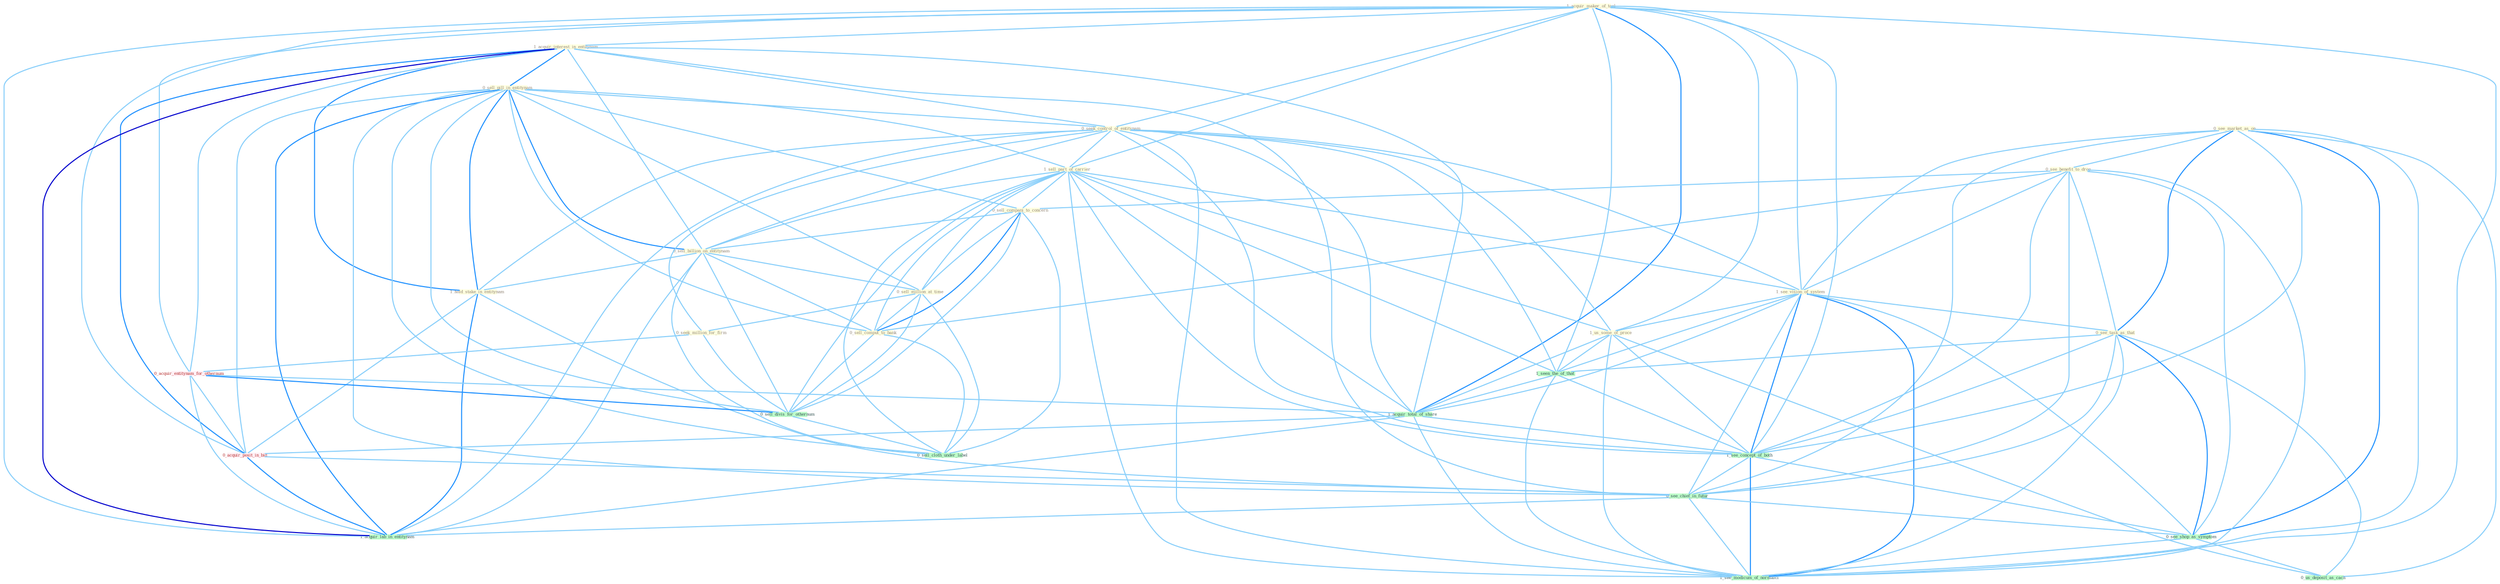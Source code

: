 Graph G{ 
    node
    [shape=polygon,style=filled,width=.5,height=.06,color="#BDFCC9",fixedsize=true,fontsize=4,
    fontcolor="#2f4f4f"];
    {node
    [color="#ffffe0", fontcolor="#8b7d6b"] "1_acquir_maker_of_tool " "1_acquir_interest_in_entitynam " "0_see_market_as_on " "0_sell_pill_in_entitynam " "0_see_benefit_to_drop " "0_seek_control_of_entitynam " "1_sell_part_of_carrier " "1_see_vision_of_system " "0_sell_compani_to_concern " "1_us_some_of_proce " "0_sell_billion_on_entitynam " "0_sell_million_at_time " "0_sell_comput_to_bank " "1_hold_stake_in_entitynam " "0_seek_million_for_firm " "0_see_task_as_that "}
{node [color="#fff0f5", fontcolor="#b22222"] "0_acquir_entitynam_for_othernum " "0_acquir_posit_in_bid "}
edge [color="#B0E2FF"];

	"1_acquir_maker_of_tool " -- "1_acquir_interest_in_entitynam " [w="1", color="#87cefa" ];
	"1_acquir_maker_of_tool " -- "0_seek_control_of_entitynam " [w="1", color="#87cefa" ];
	"1_acquir_maker_of_tool " -- "1_sell_part_of_carrier " [w="1", color="#87cefa" ];
	"1_acquir_maker_of_tool " -- "1_see_vision_of_system " [w="1", color="#87cefa" ];
	"1_acquir_maker_of_tool " -- "1_us_some_of_proce " [w="1", color="#87cefa" ];
	"1_acquir_maker_of_tool " -- "0_acquir_entitynam_for_othernum " [w="1", color="#87cefa" ];
	"1_acquir_maker_of_tool " -- "1_seen_the_of_that " [w="1", color="#87cefa" ];
	"1_acquir_maker_of_tool " -- "1_acquir_total_of_share " [w="2", color="#1e90ff" , len=0.8];
	"1_acquir_maker_of_tool " -- "0_acquir_posit_in_bid " [w="1", color="#87cefa" ];
	"1_acquir_maker_of_tool " -- "1_see_concept_of_both " [w="1", color="#87cefa" ];
	"1_acquir_maker_of_tool " -- "1_acquir_lab_in_entitynam " [w="1", color="#87cefa" ];
	"1_acquir_maker_of_tool " -- "1_see_modicum_of_normalci " [w="1", color="#87cefa" ];
	"1_acquir_interest_in_entitynam " -- "0_sell_pill_in_entitynam " [w="2", color="#1e90ff" , len=0.8];
	"1_acquir_interest_in_entitynam " -- "0_seek_control_of_entitynam " [w="1", color="#87cefa" ];
	"1_acquir_interest_in_entitynam " -- "0_sell_billion_on_entitynam " [w="1", color="#87cefa" ];
	"1_acquir_interest_in_entitynam " -- "1_hold_stake_in_entitynam " [w="2", color="#1e90ff" , len=0.8];
	"1_acquir_interest_in_entitynam " -- "0_acquir_entitynam_for_othernum " [w="1", color="#87cefa" ];
	"1_acquir_interest_in_entitynam " -- "1_acquir_total_of_share " [w="1", color="#87cefa" ];
	"1_acquir_interest_in_entitynam " -- "0_acquir_posit_in_bid " [w="2", color="#1e90ff" , len=0.8];
	"1_acquir_interest_in_entitynam " -- "0_see_chief_in_futur " [w="1", color="#87cefa" ];
	"1_acquir_interest_in_entitynam " -- "1_acquir_lab_in_entitynam " [w="3", color="#0000cd" , len=0.6];
	"0_see_market_as_on " -- "0_see_benefit_to_drop " [w="1", color="#87cefa" ];
	"0_see_market_as_on " -- "1_see_vision_of_system " [w="1", color="#87cefa" ];
	"0_see_market_as_on " -- "0_see_task_as_that " [w="2", color="#1e90ff" , len=0.8];
	"0_see_market_as_on " -- "1_see_concept_of_both " [w="1", color="#87cefa" ];
	"0_see_market_as_on " -- "0_see_chief_in_futur " [w="1", color="#87cefa" ];
	"0_see_market_as_on " -- "0_see_shop_as_symptom " [w="2", color="#1e90ff" , len=0.8];
	"0_see_market_as_on " -- "0_us_deposit_as_cach " [w="1", color="#87cefa" ];
	"0_see_market_as_on " -- "1_see_modicum_of_normalci " [w="1", color="#87cefa" ];
	"0_sell_pill_in_entitynam " -- "0_seek_control_of_entitynam " [w="1", color="#87cefa" ];
	"0_sell_pill_in_entitynam " -- "1_sell_part_of_carrier " [w="1", color="#87cefa" ];
	"0_sell_pill_in_entitynam " -- "0_sell_compani_to_concern " [w="1", color="#87cefa" ];
	"0_sell_pill_in_entitynam " -- "0_sell_billion_on_entitynam " [w="2", color="#1e90ff" , len=0.8];
	"0_sell_pill_in_entitynam " -- "0_sell_million_at_time " [w="1", color="#87cefa" ];
	"0_sell_pill_in_entitynam " -- "0_sell_comput_to_bank " [w="1", color="#87cefa" ];
	"0_sell_pill_in_entitynam " -- "1_hold_stake_in_entitynam " [w="2", color="#1e90ff" , len=0.8];
	"0_sell_pill_in_entitynam " -- "0_sell_divis_for_othernum " [w="1", color="#87cefa" ];
	"0_sell_pill_in_entitynam " -- "0_sell_cloth_under_label " [w="1", color="#87cefa" ];
	"0_sell_pill_in_entitynam " -- "0_acquir_posit_in_bid " [w="1", color="#87cefa" ];
	"0_sell_pill_in_entitynam " -- "0_see_chief_in_futur " [w="1", color="#87cefa" ];
	"0_sell_pill_in_entitynam " -- "1_acquir_lab_in_entitynam " [w="2", color="#1e90ff" , len=0.8];
	"0_see_benefit_to_drop " -- "1_see_vision_of_system " [w="1", color="#87cefa" ];
	"0_see_benefit_to_drop " -- "0_sell_compani_to_concern " [w="1", color="#87cefa" ];
	"0_see_benefit_to_drop " -- "0_sell_comput_to_bank " [w="1", color="#87cefa" ];
	"0_see_benefit_to_drop " -- "0_see_task_as_that " [w="1", color="#87cefa" ];
	"0_see_benefit_to_drop " -- "1_see_concept_of_both " [w="1", color="#87cefa" ];
	"0_see_benefit_to_drop " -- "0_see_chief_in_futur " [w="1", color="#87cefa" ];
	"0_see_benefit_to_drop " -- "0_see_shop_as_symptom " [w="1", color="#87cefa" ];
	"0_see_benefit_to_drop " -- "1_see_modicum_of_normalci " [w="1", color="#87cefa" ];
	"0_seek_control_of_entitynam " -- "1_sell_part_of_carrier " [w="1", color="#87cefa" ];
	"0_seek_control_of_entitynam " -- "1_see_vision_of_system " [w="1", color="#87cefa" ];
	"0_seek_control_of_entitynam " -- "1_us_some_of_proce " [w="1", color="#87cefa" ];
	"0_seek_control_of_entitynam " -- "0_sell_billion_on_entitynam " [w="1", color="#87cefa" ];
	"0_seek_control_of_entitynam " -- "1_hold_stake_in_entitynam " [w="1", color="#87cefa" ];
	"0_seek_control_of_entitynam " -- "0_seek_million_for_firm " [w="1", color="#87cefa" ];
	"0_seek_control_of_entitynam " -- "1_seen_the_of_that " [w="1", color="#87cefa" ];
	"0_seek_control_of_entitynam " -- "1_acquir_total_of_share " [w="1", color="#87cefa" ];
	"0_seek_control_of_entitynam " -- "1_see_concept_of_both " [w="1", color="#87cefa" ];
	"0_seek_control_of_entitynam " -- "1_acquir_lab_in_entitynam " [w="1", color="#87cefa" ];
	"0_seek_control_of_entitynam " -- "1_see_modicum_of_normalci " [w="1", color="#87cefa" ];
	"1_sell_part_of_carrier " -- "1_see_vision_of_system " [w="1", color="#87cefa" ];
	"1_sell_part_of_carrier " -- "0_sell_compani_to_concern " [w="1", color="#87cefa" ];
	"1_sell_part_of_carrier " -- "1_us_some_of_proce " [w="1", color="#87cefa" ];
	"1_sell_part_of_carrier " -- "0_sell_billion_on_entitynam " [w="1", color="#87cefa" ];
	"1_sell_part_of_carrier " -- "0_sell_million_at_time " [w="1", color="#87cefa" ];
	"1_sell_part_of_carrier " -- "0_sell_comput_to_bank " [w="1", color="#87cefa" ];
	"1_sell_part_of_carrier " -- "1_seen_the_of_that " [w="1", color="#87cefa" ];
	"1_sell_part_of_carrier " -- "0_sell_divis_for_othernum " [w="1", color="#87cefa" ];
	"1_sell_part_of_carrier " -- "1_acquir_total_of_share " [w="1", color="#87cefa" ];
	"1_sell_part_of_carrier " -- "0_sell_cloth_under_label " [w="1", color="#87cefa" ];
	"1_sell_part_of_carrier " -- "1_see_concept_of_both " [w="1", color="#87cefa" ];
	"1_sell_part_of_carrier " -- "1_see_modicum_of_normalci " [w="1", color="#87cefa" ];
	"1_see_vision_of_system " -- "1_us_some_of_proce " [w="1", color="#87cefa" ];
	"1_see_vision_of_system " -- "0_see_task_as_that " [w="1", color="#87cefa" ];
	"1_see_vision_of_system " -- "1_seen_the_of_that " [w="1", color="#87cefa" ];
	"1_see_vision_of_system " -- "1_acquir_total_of_share " [w="1", color="#87cefa" ];
	"1_see_vision_of_system " -- "1_see_concept_of_both " [w="2", color="#1e90ff" , len=0.8];
	"1_see_vision_of_system " -- "0_see_chief_in_futur " [w="1", color="#87cefa" ];
	"1_see_vision_of_system " -- "0_see_shop_as_symptom " [w="1", color="#87cefa" ];
	"1_see_vision_of_system " -- "1_see_modicum_of_normalci " [w="2", color="#1e90ff" , len=0.8];
	"0_sell_compani_to_concern " -- "0_sell_billion_on_entitynam " [w="1", color="#87cefa" ];
	"0_sell_compani_to_concern " -- "0_sell_million_at_time " [w="1", color="#87cefa" ];
	"0_sell_compani_to_concern " -- "0_sell_comput_to_bank " [w="2", color="#1e90ff" , len=0.8];
	"0_sell_compani_to_concern " -- "0_sell_divis_for_othernum " [w="1", color="#87cefa" ];
	"0_sell_compani_to_concern " -- "0_sell_cloth_under_label " [w="1", color="#87cefa" ];
	"1_us_some_of_proce " -- "1_seen_the_of_that " [w="1", color="#87cefa" ];
	"1_us_some_of_proce " -- "1_acquir_total_of_share " [w="1", color="#87cefa" ];
	"1_us_some_of_proce " -- "1_see_concept_of_both " [w="1", color="#87cefa" ];
	"1_us_some_of_proce " -- "0_us_deposit_as_cach " [w="1", color="#87cefa" ];
	"1_us_some_of_proce " -- "1_see_modicum_of_normalci " [w="1", color="#87cefa" ];
	"0_sell_billion_on_entitynam " -- "0_sell_million_at_time " [w="1", color="#87cefa" ];
	"0_sell_billion_on_entitynam " -- "0_sell_comput_to_bank " [w="1", color="#87cefa" ];
	"0_sell_billion_on_entitynam " -- "1_hold_stake_in_entitynam " [w="1", color="#87cefa" ];
	"0_sell_billion_on_entitynam " -- "0_sell_divis_for_othernum " [w="1", color="#87cefa" ];
	"0_sell_billion_on_entitynam " -- "0_sell_cloth_under_label " [w="1", color="#87cefa" ];
	"0_sell_billion_on_entitynam " -- "1_acquir_lab_in_entitynam " [w="1", color="#87cefa" ];
	"0_sell_million_at_time " -- "0_sell_comput_to_bank " [w="1", color="#87cefa" ];
	"0_sell_million_at_time " -- "0_seek_million_for_firm " [w="1", color="#87cefa" ];
	"0_sell_million_at_time " -- "0_sell_divis_for_othernum " [w="1", color="#87cefa" ];
	"0_sell_million_at_time " -- "0_sell_cloth_under_label " [w="1", color="#87cefa" ];
	"0_sell_comput_to_bank " -- "0_sell_divis_for_othernum " [w="1", color="#87cefa" ];
	"0_sell_comput_to_bank " -- "0_sell_cloth_under_label " [w="1", color="#87cefa" ];
	"1_hold_stake_in_entitynam " -- "0_acquir_posit_in_bid " [w="1", color="#87cefa" ];
	"1_hold_stake_in_entitynam " -- "0_see_chief_in_futur " [w="1", color="#87cefa" ];
	"1_hold_stake_in_entitynam " -- "1_acquir_lab_in_entitynam " [w="2", color="#1e90ff" , len=0.8];
	"0_seek_million_for_firm " -- "0_acquir_entitynam_for_othernum " [w="1", color="#87cefa" ];
	"0_seek_million_for_firm " -- "0_sell_divis_for_othernum " [w="1", color="#87cefa" ];
	"0_see_task_as_that " -- "1_seen_the_of_that " [w="1", color="#87cefa" ];
	"0_see_task_as_that " -- "1_see_concept_of_both " [w="1", color="#87cefa" ];
	"0_see_task_as_that " -- "0_see_chief_in_futur " [w="1", color="#87cefa" ];
	"0_see_task_as_that " -- "0_see_shop_as_symptom " [w="2", color="#1e90ff" , len=0.8];
	"0_see_task_as_that " -- "0_us_deposit_as_cach " [w="1", color="#87cefa" ];
	"0_see_task_as_that " -- "1_see_modicum_of_normalci " [w="1", color="#87cefa" ];
	"0_acquir_entitynam_for_othernum " -- "0_sell_divis_for_othernum " [w="2", color="#1e90ff" , len=0.8];
	"0_acquir_entitynam_for_othernum " -- "1_acquir_total_of_share " [w="1", color="#87cefa" ];
	"0_acquir_entitynam_for_othernum " -- "0_acquir_posit_in_bid " [w="1", color="#87cefa" ];
	"0_acquir_entitynam_for_othernum " -- "1_acquir_lab_in_entitynam " [w="1", color="#87cefa" ];
	"1_seen_the_of_that " -- "1_acquir_total_of_share " [w="1", color="#87cefa" ];
	"1_seen_the_of_that " -- "1_see_concept_of_both " [w="1", color="#87cefa" ];
	"1_seen_the_of_that " -- "1_see_modicum_of_normalci " [w="1", color="#87cefa" ];
	"0_sell_divis_for_othernum " -- "0_sell_cloth_under_label " [w="1", color="#87cefa" ];
	"1_acquir_total_of_share " -- "0_acquir_posit_in_bid " [w="1", color="#87cefa" ];
	"1_acquir_total_of_share " -- "1_see_concept_of_both " [w="1", color="#87cefa" ];
	"1_acquir_total_of_share " -- "1_acquir_lab_in_entitynam " [w="1", color="#87cefa" ];
	"1_acquir_total_of_share " -- "1_see_modicum_of_normalci " [w="1", color="#87cefa" ];
	"0_acquir_posit_in_bid " -- "0_see_chief_in_futur " [w="1", color="#87cefa" ];
	"0_acquir_posit_in_bid " -- "1_acquir_lab_in_entitynam " [w="2", color="#1e90ff" , len=0.8];
	"1_see_concept_of_both " -- "0_see_chief_in_futur " [w="1", color="#87cefa" ];
	"1_see_concept_of_both " -- "0_see_shop_as_symptom " [w="1", color="#87cefa" ];
	"1_see_concept_of_both " -- "1_see_modicum_of_normalci " [w="2", color="#1e90ff" , len=0.8];
	"0_see_chief_in_futur " -- "0_see_shop_as_symptom " [w="1", color="#87cefa" ];
	"0_see_chief_in_futur " -- "1_acquir_lab_in_entitynam " [w="1", color="#87cefa" ];
	"0_see_chief_in_futur " -- "1_see_modicum_of_normalci " [w="1", color="#87cefa" ];
	"0_see_shop_as_symptom " -- "0_us_deposit_as_cach " [w="1", color="#87cefa" ];
	"0_see_shop_as_symptom " -- "1_see_modicum_of_normalci " [w="1", color="#87cefa" ];
}